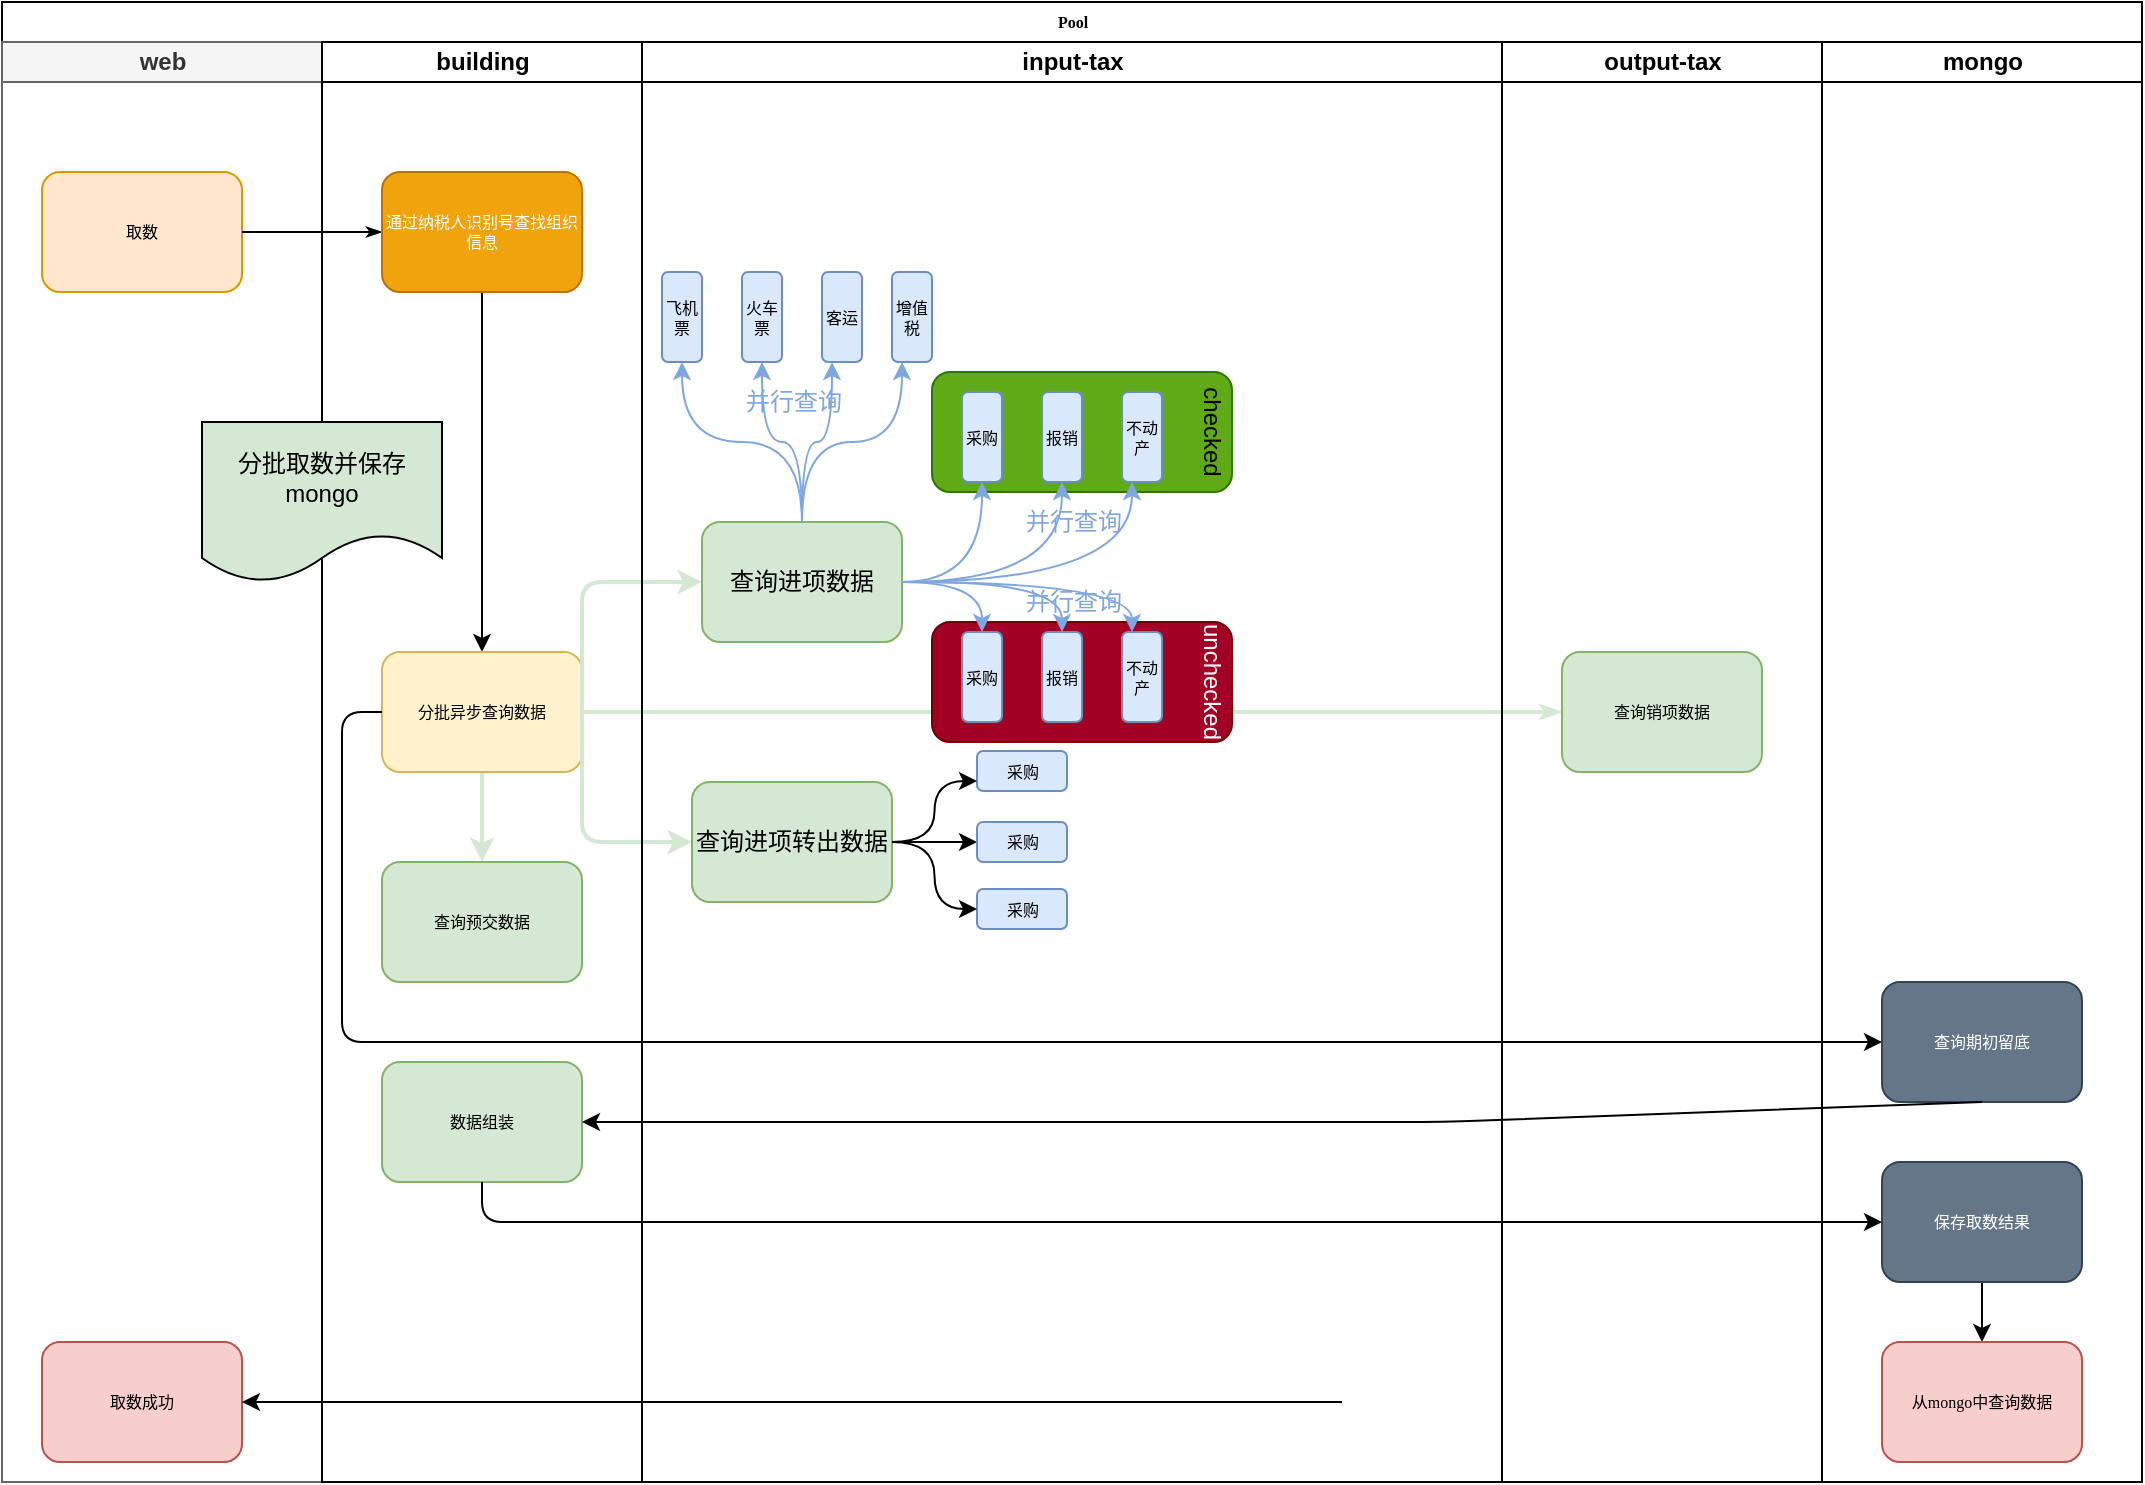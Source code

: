<mxfile version="12.2.7" type="github" pages="1">
  <diagram name="Page-1" id="74e2e168-ea6b-b213-b513-2b3c1d86103e">
    <mxGraphModel dx="1025" dy="540" grid="1" gridSize="10" guides="1" tooltips="1" connect="1" arrows="1" fold="1" page="1" pageScale="1" pageWidth="1100" pageHeight="850" background="#ffffff" math="0" shadow="0">
      <root>
        <mxCell id="0"/>
        <mxCell id="1" parent="0"/>
        <mxCell id="77e6c97f196da883-1" value="Pool" style="swimlane;html=1;childLayout=stackLayout;startSize=20;rounded=0;shadow=0;labelBackgroundColor=none;strokeWidth=1;fontFamily=Verdana;fontSize=8;align=center;" parent="1" vertex="1">
          <mxGeometry x="70" y="50" width="1070" height="740" as="geometry"/>
        </mxCell>
        <mxCell id="77e6c97f196da883-2" value="web" style="swimlane;html=1;startSize=20;fillColor=#f5f5f5;strokeColor=#666666;fontColor=#333333;" parent="77e6c97f196da883-1" vertex="1">
          <mxGeometry y="20" width="160" height="720" as="geometry"/>
        </mxCell>
        <mxCell id="77e6c97f196da883-8" value="取数" style="rounded=1;whiteSpace=wrap;html=1;shadow=0;labelBackgroundColor=none;strokeWidth=1;fontFamily=Verdana;fontSize=8;align=center;fillColor=#ffe6cc;strokeColor=#d79b00;" parent="77e6c97f196da883-2" vertex="1">
          <mxGeometry x="20" y="65" width="100" height="60" as="geometry"/>
        </mxCell>
        <mxCell id="281USdX36rXN7U4N7sBA-3" value="取数成功" style="rounded=1;whiteSpace=wrap;html=1;shadow=0;labelBackgroundColor=none;strokeWidth=1;fontFamily=Verdana;fontSize=8;align=center;fillColor=#f8cecc;strokeColor=#b85450;" parent="77e6c97f196da883-2" vertex="1">
          <mxGeometry x="20" y="650" width="100" height="60" as="geometry"/>
        </mxCell>
        <mxCell id="77e6c97f196da883-26" style="edgeStyle=orthogonalEdgeStyle;rounded=1;html=1;labelBackgroundColor=none;startArrow=none;startFill=0;startSize=5;endArrow=classicThin;endFill=1;endSize=5;jettySize=auto;orthogonalLoop=1;strokeWidth=1;fontFamily=Verdana;fontSize=8" parent="77e6c97f196da883-1" source="77e6c97f196da883-8" target="77e6c97f196da883-11" edge="1">
          <mxGeometry relative="1" as="geometry"/>
        </mxCell>
        <mxCell id="77e6c97f196da883-3" value="building" style="swimlane;html=1;startSize=20;" parent="77e6c97f196da883-1" vertex="1">
          <mxGeometry x="160" y="20" width="160" height="720" as="geometry">
            <mxRectangle x="160" y="20" width="50" height="730" as="alternateBounds"/>
          </mxGeometry>
        </mxCell>
        <mxCell id="nILxPzaiPiFsQDtniwY4-3" value="" style="edgeStyle=orthogonalEdgeStyle;rounded=0;orthogonalLoop=1;jettySize=auto;html=1;" parent="77e6c97f196da883-3" source="77e6c97f196da883-11" target="nILxPzaiPiFsQDtniwY4-2" edge="1">
          <mxGeometry relative="1" as="geometry"/>
        </mxCell>
        <mxCell id="77e6c97f196da883-11" value="通过纳税人识别号查找组织信息" style="rounded=1;whiteSpace=wrap;html=1;shadow=0;labelBackgroundColor=none;strokeWidth=1;fontFamily=Verdana;fontSize=8;align=center;fillColor=#f0a30a;strokeColor=#BD7000;fontColor=#ffffff;" parent="77e6c97f196da883-3" vertex="1">
          <mxGeometry x="30" y="65" width="100" height="60" as="geometry"/>
        </mxCell>
        <mxCell id="nILxPzaiPiFsQDtniwY4-11" value="" style="edgeStyle=orthogonalEdgeStyle;orthogonalLoop=1;jettySize=auto;html=1;curved=1;strokeColor=#D5E8D4;strokeWidth=2;" parent="77e6c97f196da883-3" source="nILxPzaiPiFsQDtniwY4-2" target="nILxPzaiPiFsQDtniwY4-10" edge="1">
          <mxGeometry relative="1" as="geometry"/>
        </mxCell>
        <mxCell id="nILxPzaiPiFsQDtniwY4-2" value="分批异步查询数据" style="rounded=1;whiteSpace=wrap;html=1;shadow=0;labelBackgroundColor=none;strokeWidth=1;fontFamily=Verdana;fontSize=8;align=center;fillColor=#fff2cc;strokeColor=#d6b656;" parent="77e6c97f196da883-3" vertex="1">
          <mxGeometry x="30" y="305" width="100" height="60" as="geometry"/>
        </mxCell>
        <mxCell id="nILxPzaiPiFsQDtniwY4-10" value="查询预交数据" style="rounded=1;whiteSpace=wrap;html=1;shadow=0;labelBackgroundColor=none;strokeWidth=1;fontFamily=Verdana;fontSize=8;align=center;fillColor=#d5e8d4;strokeColor=#82b366;" parent="77e6c97f196da883-3" vertex="1">
          <mxGeometry x="30" y="410" width="100" height="60" as="geometry"/>
        </mxCell>
        <mxCell id="nILxPzaiPiFsQDtniwY4-52" value="数据组装" style="rounded=1;whiteSpace=wrap;html=1;shadow=0;labelBackgroundColor=none;strokeWidth=1;fontFamily=Verdana;fontSize=8;align=center;fillColor=#d5e8d4;strokeColor=#82b366;" parent="77e6c97f196da883-3" vertex="1">
          <mxGeometry x="30" y="510" width="100" height="60" as="geometry"/>
        </mxCell>
        <mxCell id="nILxPzaiPiFsQDtniwY4-66" value="分批取数并保存mongo" style="shape=document;whiteSpace=wrap;html=1;boundedLbl=1;fillColor=#D5E8D4;" parent="77e6c97f196da883-3" vertex="1">
          <mxGeometry x="-60" y="190" width="120" height="80" as="geometry"/>
        </mxCell>
        <mxCell id="nILxPzaiPiFsQDtniwY4-9" value="" style="edgeStyle=orthogonalEdgeStyle;orthogonalLoop=1;jettySize=auto;html=1;exitX=1;exitY=0.5;exitDx=0;exitDy=0;strokeColor=#D5E8D4;strokeWidth=2;rounded=1;" parent="77e6c97f196da883-1" source="nILxPzaiPiFsQDtniwY4-2" target="nILxPzaiPiFsQDtniwY4-8" edge="1">
          <mxGeometry relative="1" as="geometry">
            <Array as="points">
              <mxPoint x="290" y="290"/>
            </Array>
          </mxGeometry>
        </mxCell>
        <mxCell id="nILxPzaiPiFsQDtniwY4-50" value="" style="edgeStyle=orthogonalEdgeStyle;orthogonalLoop=1;jettySize=auto;html=1;entryX=0;entryY=0.5;entryDx=0;entryDy=0;exitX=1;exitY=0.5;exitDx=0;exitDy=0;strokeColor=#D5E8D4;strokeWidth=2;rounded=1;" parent="77e6c97f196da883-1" source="nILxPzaiPiFsQDtniwY4-2" target="nILxPzaiPiFsQDtniwY4-49" edge="1">
          <mxGeometry relative="1" as="geometry">
            <mxPoint x="290" y="320" as="sourcePoint"/>
            <mxPoint x="360" y="265" as="targetPoint"/>
            <Array as="points">
              <mxPoint x="290" y="420"/>
            </Array>
          </mxGeometry>
        </mxCell>
        <mxCell id="77e6c97f196da883-33" style="edgeStyle=orthogonalEdgeStyle;html=1;labelBackgroundColor=none;startArrow=none;startFill=0;startSize=5;endArrow=classicThin;endFill=1;endSize=5;jettySize=auto;orthogonalLoop=1;strokeWidth=2;fontFamily=Verdana;fontSize=8;exitX=1;exitY=0.5;exitDx=0;exitDy=0;curved=1;strokeColor=#D5E8D4;" parent="77e6c97f196da883-1" source="nILxPzaiPiFsQDtniwY4-2" target="77e6c97f196da883-15" edge="1">
          <mxGeometry relative="1" as="geometry">
            <mxPoint x="440" y="290" as="sourcePoint"/>
            <Array as="points">
              <mxPoint x="410" y="355"/>
              <mxPoint x="410" y="355"/>
            </Array>
          </mxGeometry>
        </mxCell>
        <mxCell id="77e6c97f196da883-4" value="input-tax" style="swimlane;html=1;startSize=20;fillColor=#FFFFFF;strokeColor=#000000;" parent="77e6c97f196da883-1" vertex="1">
          <mxGeometry x="320" y="20" width="430" height="720" as="geometry"/>
        </mxCell>
        <mxCell id="tmZRQzkdnRljVJp-DkMv-11" value="" style="rounded=1;whiteSpace=wrap;html=1;fillColor=#60a917;strokeColor=#2D7600;fontColor=#ffffff;" vertex="1" parent="77e6c97f196da883-4">
          <mxGeometry x="145" y="165" width="150" height="60" as="geometry"/>
        </mxCell>
        <mxCell id="nILxPzaiPiFsQDtniwY4-13" value="" style="edgeStyle=orthogonalEdgeStyle;orthogonalLoop=1;jettySize=auto;html=1;shadow=0;comic=0;strokeColor=#7EA6E0;curved=1;" parent="77e6c97f196da883-4" source="nILxPzaiPiFsQDtniwY4-8" target="nILxPzaiPiFsQDtniwY4-12" edge="1">
          <mxGeometry relative="1" as="geometry"/>
        </mxCell>
        <mxCell id="nILxPzaiPiFsQDtniwY4-8" value="&lt;font style=&quot;font-size: 12px&quot;&gt;查询进项数据&lt;/font&gt;" style="rounded=1;whiteSpace=wrap;html=1;shadow=0;labelBackgroundColor=none;strokeWidth=1;fontFamily=Verdana;fontSize=8;align=center;fillColor=#d5e8d4;strokeColor=#82b366;" parent="77e6c97f196da883-4" vertex="1">
          <mxGeometry x="30" y="240" width="100" height="60" as="geometry"/>
        </mxCell>
        <mxCell id="nILxPzaiPiFsQDtniwY4-12" value="飞机票" style="rounded=1;whiteSpace=wrap;html=1;shadow=0;labelBackgroundColor=none;strokeWidth=1;fontFamily=Verdana;fontSize=8;align=center;fillColor=#dae8fc;strokeColor=#6c8ebf;direction=east;" parent="77e6c97f196da883-4" vertex="1">
          <mxGeometry x="10" y="115" width="20" height="45" as="geometry"/>
        </mxCell>
        <mxCell id="nILxPzaiPiFsQDtniwY4-36" value="火车票" style="rounded=1;whiteSpace=wrap;html=1;shadow=0;labelBackgroundColor=none;strokeWidth=1;fontFamily=Verdana;fontSize=8;align=center;fillColor=#dae8fc;strokeColor=#6c8ebf;direction=east;" parent="77e6c97f196da883-4" vertex="1">
          <mxGeometry x="50" y="115" width="20" height="45" as="geometry"/>
        </mxCell>
        <mxCell id="nILxPzaiPiFsQDtniwY4-38" value="客运" style="rounded=1;whiteSpace=wrap;html=1;shadow=0;labelBackgroundColor=none;strokeWidth=1;fontFamily=Verdana;fontSize=8;align=center;fillColor=#dae8fc;strokeColor=#6c8ebf;direction=east;" parent="77e6c97f196da883-4" vertex="1">
          <mxGeometry x="90" y="115" width="20" height="45" as="geometry"/>
        </mxCell>
        <mxCell id="nILxPzaiPiFsQDtniwY4-41" value="增值税" style="rounded=1;whiteSpace=wrap;html=1;shadow=0;labelBackgroundColor=none;strokeWidth=1;fontFamily=Verdana;fontSize=8;align=center;fillColor=#dae8fc;strokeColor=#6c8ebf;direction=east;" parent="77e6c97f196da883-4" vertex="1">
          <mxGeometry x="125" y="115" width="20" height="45" as="geometry"/>
        </mxCell>
        <mxCell id="nILxPzaiPiFsQDtniwY4-43" value="" style="edgeStyle=orthogonalEdgeStyle;orthogonalLoop=1;jettySize=auto;html=1;shadow=0;comic=0;strokeColor=#7EA6E0;curved=1;exitX=0.5;exitY=0;exitDx=0;exitDy=0;entryX=0.25;entryY=1;entryDx=0;entryDy=0;" parent="77e6c97f196da883-4" source="nILxPzaiPiFsQDtniwY4-8" target="nILxPzaiPiFsQDtniwY4-41" edge="1">
          <mxGeometry relative="1" as="geometry">
            <mxPoint x="90" y="275" as="sourcePoint"/>
            <mxPoint x="140" y="160" as="targetPoint"/>
          </mxGeometry>
        </mxCell>
        <mxCell id="nILxPzaiPiFsQDtniwY4-44" value="" style="edgeStyle=orthogonalEdgeStyle;orthogonalLoop=1;jettySize=auto;html=1;shadow=0;comic=0;strokeColor=#7EA6E0;curved=1;entryX=0.5;entryY=1;entryDx=0;entryDy=0;" parent="77e6c97f196da883-4" source="nILxPzaiPiFsQDtniwY4-8" target="nILxPzaiPiFsQDtniwY4-36" edge="1">
          <mxGeometry relative="1" as="geometry">
            <mxPoint x="90" y="275" as="sourcePoint"/>
            <mxPoint x="30" y="352" as="targetPoint"/>
          </mxGeometry>
        </mxCell>
        <mxCell id="nILxPzaiPiFsQDtniwY4-45" value="" style="edgeStyle=orthogonalEdgeStyle;orthogonalLoop=1;jettySize=auto;html=1;shadow=0;comic=0;strokeColor=#7EA6E0;curved=1;entryX=0.25;entryY=1;entryDx=0;entryDy=0;exitX=0.5;exitY=0;exitDx=0;exitDy=0;" parent="77e6c97f196da883-4" source="nILxPzaiPiFsQDtniwY4-8" target="nILxPzaiPiFsQDtniwY4-38" edge="1">
          <mxGeometry relative="1" as="geometry">
            <mxPoint x="80" y="350" as="sourcePoint"/>
            <mxPoint x="40" y="362" as="targetPoint"/>
          </mxGeometry>
        </mxCell>
        <mxCell id="nILxPzaiPiFsQDtniwY4-46" value="&lt;font color=&quot;#7ea6e0&quot;&gt;并行查询&lt;/font&gt;" style="text;html=1;resizable=0;points=[];autosize=1;align=left;verticalAlign=top;spacingTop=-4;" parent="77e6c97f196da883-4" vertex="1">
          <mxGeometry x="50" y="170" width="60" height="20" as="geometry"/>
        </mxCell>
        <mxCell id="tmZRQzkdnRljVJp-DkMv-39" value="" style="edgeStyle=orthogonalEdgeStyle;rounded=0;orthogonalLoop=1;jettySize=auto;html=1;fontColor=#FFFFFF;" edge="1" parent="77e6c97f196da883-4" source="nILxPzaiPiFsQDtniwY4-49" target="tmZRQzkdnRljVJp-DkMv-37">
          <mxGeometry relative="1" as="geometry"/>
        </mxCell>
        <mxCell id="nILxPzaiPiFsQDtniwY4-49" value="&lt;font style=&quot;font-size: 12px&quot;&gt;查询进项转出数据&lt;/font&gt;" style="rounded=1;whiteSpace=wrap;html=1;shadow=0;labelBackgroundColor=none;strokeWidth=1;fontFamily=Verdana;fontSize=8;align=center;fillColor=#d5e8d4;strokeColor=#82b366;" parent="77e6c97f196da883-4" vertex="1">
          <mxGeometry x="25" y="370" width="100" height="60" as="geometry"/>
        </mxCell>
        <mxCell id="tmZRQzkdnRljVJp-DkMv-1" value="" style="edgeStyle=orthogonalEdgeStyle;orthogonalLoop=1;jettySize=auto;html=1;shadow=0;comic=0;strokeColor=#7EA6E0;curved=1;" edge="1" parent="77e6c97f196da883-4" target="tmZRQzkdnRljVJp-DkMv-2" source="nILxPzaiPiFsQDtniwY4-8">
          <mxGeometry relative="1" as="geometry">
            <mxPoint x="215" y="300" as="sourcePoint"/>
          </mxGeometry>
        </mxCell>
        <mxCell id="tmZRQzkdnRljVJp-DkMv-2" value="采购" style="rounded=1;whiteSpace=wrap;html=1;shadow=0;labelBackgroundColor=none;strokeWidth=1;fontFamily=Verdana;fontSize=8;align=center;fillColor=#dae8fc;strokeColor=#6c8ebf;direction=east;" vertex="1" parent="77e6c97f196da883-4">
          <mxGeometry x="160" y="175" width="20" height="45" as="geometry"/>
        </mxCell>
        <mxCell id="tmZRQzkdnRljVJp-DkMv-3" value="报销" style="rounded=1;whiteSpace=wrap;html=1;shadow=0;labelBackgroundColor=none;strokeWidth=1;fontFamily=Verdana;fontSize=8;align=center;fillColor=#dae8fc;strokeColor=#6c8ebf;direction=east;" vertex="1" parent="77e6c97f196da883-4">
          <mxGeometry x="200" y="175" width="20" height="45" as="geometry"/>
        </mxCell>
        <mxCell id="tmZRQzkdnRljVJp-DkMv-4" value="不动产" style="rounded=1;whiteSpace=wrap;html=1;shadow=0;labelBackgroundColor=none;strokeWidth=1;fontFamily=Verdana;fontSize=8;align=center;fillColor=#dae8fc;strokeColor=#6c8ebf;direction=east;" vertex="1" parent="77e6c97f196da883-4">
          <mxGeometry x="240" y="175" width="20" height="45" as="geometry"/>
        </mxCell>
        <mxCell id="tmZRQzkdnRljVJp-DkMv-7" value="" style="edgeStyle=orthogonalEdgeStyle;orthogonalLoop=1;jettySize=auto;html=1;shadow=0;comic=0;strokeColor=#7EA6E0;curved=1;entryX=0.5;entryY=1;entryDx=0;entryDy=0;" edge="1" parent="77e6c97f196da883-4" target="tmZRQzkdnRljVJp-DkMv-3" source="nILxPzaiPiFsQDtniwY4-8">
          <mxGeometry relative="1" as="geometry">
            <mxPoint x="215" y="300" as="sourcePoint"/>
            <mxPoint x="-225" y="342" as="targetPoint"/>
          </mxGeometry>
        </mxCell>
        <mxCell id="tmZRQzkdnRljVJp-DkMv-8" value="" style="edgeStyle=orthogonalEdgeStyle;orthogonalLoop=1;jettySize=auto;html=1;shadow=0;comic=0;strokeColor=#7EA6E0;curved=1;entryX=0.25;entryY=1;entryDx=0;entryDy=0;" edge="1" parent="77e6c97f196da883-4" target="tmZRQzkdnRljVJp-DkMv-4" source="nILxPzaiPiFsQDtniwY4-8">
          <mxGeometry relative="1" as="geometry">
            <mxPoint x="215" y="300" as="sourcePoint"/>
            <mxPoint x="-215" y="352" as="targetPoint"/>
          </mxGeometry>
        </mxCell>
        <mxCell id="tmZRQzkdnRljVJp-DkMv-9" value="&lt;font color=&quot;#7ea6e0&quot;&gt;并行查询&lt;/font&gt;" style="text;html=1;resizable=0;points=[];autosize=1;align=left;verticalAlign=top;spacingTop=-4;" vertex="1" parent="77e6c97f196da883-4">
          <mxGeometry x="190" y="230" width="60" height="20" as="geometry"/>
        </mxCell>
        <mxCell id="tmZRQzkdnRljVJp-DkMv-12" value="checked" style="text;html=1;strokeColor=none;fillColor=none;align=center;verticalAlign=middle;whiteSpace=wrap;rounded=0;direction=north;rotation=90;" vertex="1" parent="77e6c97f196da883-4">
          <mxGeometry x="275" y="190" width="20" height="10" as="geometry"/>
        </mxCell>
        <mxCell id="tmZRQzkdnRljVJp-DkMv-23" value="" style="rounded=1;whiteSpace=wrap;html=1;fillColor=#a20025;strokeColor=#6F0000;fontColor=#ffffff;" vertex="1" parent="77e6c97f196da883-4">
          <mxGeometry x="145" y="290" width="150" height="60" as="geometry"/>
        </mxCell>
        <mxCell id="tmZRQzkdnRljVJp-DkMv-24" value="" style="edgeStyle=orthogonalEdgeStyle;orthogonalLoop=1;jettySize=auto;html=1;shadow=0;comic=0;strokeColor=#7EA6E0;curved=1;entryX=0.5;entryY=0;entryDx=0;entryDy=0;" edge="1" parent="77e6c97f196da883-4" target="tmZRQzkdnRljVJp-DkMv-25" source="nILxPzaiPiFsQDtniwY4-8">
          <mxGeometry relative="1" as="geometry">
            <mxPoint x="145" y="390" as="sourcePoint"/>
          </mxGeometry>
        </mxCell>
        <mxCell id="tmZRQzkdnRljVJp-DkMv-25" value="采购" style="rounded=1;whiteSpace=wrap;html=1;shadow=0;labelBackgroundColor=none;strokeWidth=1;fontFamily=Verdana;fontSize=8;align=center;fillColor=#dae8fc;strokeColor=#6c8ebf;direction=east;" vertex="1" parent="77e6c97f196da883-4">
          <mxGeometry x="160" y="295" width="20" height="45" as="geometry"/>
        </mxCell>
        <mxCell id="tmZRQzkdnRljVJp-DkMv-26" value="报销" style="rounded=1;whiteSpace=wrap;html=1;shadow=0;labelBackgroundColor=none;strokeWidth=1;fontFamily=Verdana;fontSize=8;align=center;fillColor=#dae8fc;strokeColor=#6c8ebf;direction=east;" vertex="1" parent="77e6c97f196da883-4">
          <mxGeometry x="200" y="295" width="20" height="45" as="geometry"/>
        </mxCell>
        <mxCell id="tmZRQzkdnRljVJp-DkMv-27" value="不动产" style="rounded=1;whiteSpace=wrap;html=1;shadow=0;labelBackgroundColor=none;strokeWidth=1;fontFamily=Verdana;fontSize=8;align=center;fillColor=#dae8fc;strokeColor=#6c8ebf;direction=east;" vertex="1" parent="77e6c97f196da883-4">
          <mxGeometry x="240" y="295" width="20" height="45" as="geometry"/>
        </mxCell>
        <mxCell id="tmZRQzkdnRljVJp-DkMv-28" value="" style="edgeStyle=orthogonalEdgeStyle;orthogonalLoop=1;jettySize=auto;html=1;shadow=0;comic=0;strokeColor=#7EA6E0;curved=1;entryX=0.5;entryY=0;entryDx=0;entryDy=0;" edge="1" parent="77e6c97f196da883-4" target="tmZRQzkdnRljVJp-DkMv-26">
          <mxGeometry relative="1" as="geometry">
            <mxPoint x="140" y="270" as="sourcePoint"/>
            <mxPoint x="-600" y="392" as="targetPoint"/>
            <Array as="points">
              <mxPoint x="210" y="270"/>
            </Array>
          </mxGeometry>
        </mxCell>
        <mxCell id="tmZRQzkdnRljVJp-DkMv-29" value="" style="edgeStyle=orthogonalEdgeStyle;orthogonalLoop=1;jettySize=auto;html=1;shadow=0;comic=0;strokeColor=#7EA6E0;curved=1;entryX=0.25;entryY=0;entryDx=0;entryDy=0;" edge="1" parent="77e6c97f196da883-4" target="tmZRQzkdnRljVJp-DkMv-27" source="nILxPzaiPiFsQDtniwY4-8">
          <mxGeometry relative="1" as="geometry">
            <mxPoint x="140" y="260" as="sourcePoint"/>
            <mxPoint x="-590" y="402" as="targetPoint"/>
          </mxGeometry>
        </mxCell>
        <mxCell id="tmZRQzkdnRljVJp-DkMv-30" value="&lt;font color=&quot;#7ea6e0&quot;&gt;并行查询&lt;/font&gt;" style="text;html=1;resizable=0;points=[];autosize=1;align=left;verticalAlign=top;spacingTop=-4;" vertex="1" parent="77e6c97f196da883-4">
          <mxGeometry x="190" y="270" width="60" height="20" as="geometry"/>
        </mxCell>
        <mxCell id="tmZRQzkdnRljVJp-DkMv-31" value="unchecked" style="text;html=1;strokeColor=none;fillColor=none;align=center;verticalAlign=middle;whiteSpace=wrap;rounded=0;direction=north;rotation=90;fontColor=#FFFFFF;" vertex="1" parent="77e6c97f196da883-4">
          <mxGeometry x="275" y="315" width="20" height="10" as="geometry"/>
        </mxCell>
        <mxCell id="tmZRQzkdnRljVJp-DkMv-36" value="采购" style="rounded=1;whiteSpace=wrap;html=1;shadow=0;labelBackgroundColor=none;strokeWidth=1;fontFamily=Verdana;fontSize=8;align=center;fillColor=#dae8fc;strokeColor=#6c8ebf;direction=south;" vertex="1" parent="77e6c97f196da883-4">
          <mxGeometry x="167.5" y="423.5" width="45" height="20" as="geometry"/>
        </mxCell>
        <mxCell id="tmZRQzkdnRljVJp-DkMv-37" value="采购" style="rounded=1;whiteSpace=wrap;html=1;shadow=0;labelBackgroundColor=none;strokeWidth=1;fontFamily=Verdana;fontSize=8;align=center;fillColor=#dae8fc;strokeColor=#6c8ebf;direction=south;" vertex="1" parent="77e6c97f196da883-4">
          <mxGeometry x="167.5" y="390" width="45" height="20" as="geometry"/>
        </mxCell>
        <mxCell id="tmZRQzkdnRljVJp-DkMv-38" value="采购" style="rounded=1;whiteSpace=wrap;html=1;shadow=0;labelBackgroundColor=none;strokeWidth=1;fontFamily=Verdana;fontSize=8;align=center;fillColor=#dae8fc;strokeColor=#6c8ebf;direction=south;" vertex="1" parent="77e6c97f196da883-4">
          <mxGeometry x="167.5" y="354.5" width="45" height="20" as="geometry"/>
        </mxCell>
        <mxCell id="tmZRQzkdnRljVJp-DkMv-40" value="" style="edgeStyle=orthogonalEdgeStyle;orthogonalLoop=1;jettySize=auto;html=1;fontColor=#FFFFFF;exitX=1;exitY=0.5;exitDx=0;exitDy=0;entryX=0.5;entryY=1;entryDx=0;entryDy=0;curved=1;" edge="1" parent="77e6c97f196da883-4" source="nILxPzaiPiFsQDtniwY4-49" target="tmZRQzkdnRljVJp-DkMv-36">
          <mxGeometry relative="1" as="geometry">
            <mxPoint x="135" y="410" as="sourcePoint"/>
            <mxPoint x="177.5" y="410" as="targetPoint"/>
          </mxGeometry>
        </mxCell>
        <mxCell id="tmZRQzkdnRljVJp-DkMv-41" value="" style="edgeStyle=orthogonalEdgeStyle;orthogonalLoop=1;jettySize=auto;html=1;fontColor=#FFFFFF;exitX=1;exitY=0.5;exitDx=0;exitDy=0;entryX=0.75;entryY=1;entryDx=0;entryDy=0;curved=1;" edge="1" parent="77e6c97f196da883-4" source="nILxPzaiPiFsQDtniwY4-49" target="tmZRQzkdnRljVJp-DkMv-38">
          <mxGeometry relative="1" as="geometry">
            <mxPoint x="135" y="410" as="sourcePoint"/>
            <mxPoint x="177.5" y="410" as="targetPoint"/>
          </mxGeometry>
        </mxCell>
        <mxCell id="77e6c97f196da883-5" value="output-tax" style="swimlane;html=1;startSize=20;" parent="77e6c97f196da883-1" vertex="1">
          <mxGeometry x="750" y="20" width="160" height="720" as="geometry"/>
        </mxCell>
        <mxCell id="77e6c97f196da883-15" value="查询销项数据" style="rounded=1;whiteSpace=wrap;html=1;shadow=0;labelBackgroundColor=none;strokeWidth=1;fontFamily=Verdana;fontSize=8;align=center;fillColor=#d5e8d4;strokeColor=#82b366;" parent="77e6c97f196da883-5" vertex="1">
          <mxGeometry x="30" y="305" width="100" height="60" as="geometry"/>
        </mxCell>
        <mxCell id="281USdX36rXN7U4N7sBA-5" value="" style="edgeStyle=orthogonalEdgeStyle;rounded=1;comic=0;orthogonalLoop=1;jettySize=auto;html=1;shadow=0;strokeColor=#000000;strokeWidth=1;" parent="77e6c97f196da883-1" edge="1">
          <mxGeometry relative="1" as="geometry">
            <mxPoint x="670" y="700" as="sourcePoint"/>
            <mxPoint x="120" y="700" as="targetPoint"/>
            <Array as="points">
              <mxPoint x="670" y="700"/>
              <mxPoint x="120" y="700"/>
            </Array>
          </mxGeometry>
        </mxCell>
        <mxCell id="nILxPzaiPiFsQDtniwY4-58" value="mongo" style="swimlane;html=1;startSize=20;" parent="77e6c97f196da883-1" vertex="1">
          <mxGeometry x="910" y="20" width="160" height="720" as="geometry"/>
        </mxCell>
        <mxCell id="nILxPzaiPiFsQDtniwY4-59" value="查询期初留底" style="rounded=1;whiteSpace=wrap;html=1;shadow=0;labelBackgroundColor=none;strokeWidth=1;fontFamily=Verdana;fontSize=8;align=center;fillColor=#647687;strokeColor=#314354;fontColor=#ffffff;" parent="nILxPzaiPiFsQDtniwY4-58" vertex="1">
          <mxGeometry x="30" y="470" width="100" height="60" as="geometry"/>
        </mxCell>
        <mxCell id="281USdX36rXN7U4N7sBA-6" value="" style="edgeStyle=orthogonalEdgeStyle;rounded=1;comic=0;orthogonalLoop=1;jettySize=auto;html=1;shadow=0;strokeColor=#000000;strokeWidth=1;" parent="nILxPzaiPiFsQDtniwY4-58" source="nILxPzaiPiFsQDtniwY4-62" target="281USdX36rXN7U4N7sBA-1" edge="1">
          <mxGeometry relative="1" as="geometry"/>
        </mxCell>
        <mxCell id="nILxPzaiPiFsQDtniwY4-62" value="保存取数结果" style="rounded=1;whiteSpace=wrap;html=1;shadow=0;labelBackgroundColor=none;strokeWidth=1;fontFamily=Verdana;fontSize=8;align=center;fillColor=#647687;strokeColor=#314354;fontColor=#ffffff;" parent="nILxPzaiPiFsQDtniwY4-58" vertex="1">
          <mxGeometry x="30" y="560" width="100" height="60" as="geometry"/>
        </mxCell>
        <mxCell id="281USdX36rXN7U4N7sBA-1" value="从mongo中查询数据" style="rounded=1;whiteSpace=wrap;html=1;shadow=0;labelBackgroundColor=none;strokeWidth=1;fontFamily=Verdana;fontSize=8;align=center;fillColor=#f8cecc;strokeColor=#b85450;" parent="nILxPzaiPiFsQDtniwY4-58" vertex="1">
          <mxGeometry x="30" y="650" width="100" height="60" as="geometry"/>
        </mxCell>
        <mxCell id="nILxPzaiPiFsQDtniwY4-53" value="" style="endArrow=classic;html=1;shadow=0;strokeColor=#000000;strokeWidth=1;exitX=0;exitY=0.5;exitDx=0;exitDy=0;" parent="77e6c97f196da883-1" source="nILxPzaiPiFsQDtniwY4-2" target="nILxPzaiPiFsQDtniwY4-59" edge="1">
          <mxGeometry width="50" height="50" relative="1" as="geometry">
            <mxPoint y="810" as="sourcePoint"/>
            <mxPoint x="50" y="760" as="targetPoint"/>
            <Array as="points">
              <mxPoint x="170" y="355"/>
              <mxPoint x="170" y="520"/>
            </Array>
          </mxGeometry>
        </mxCell>
        <mxCell id="nILxPzaiPiFsQDtniwY4-61" value="" style="endArrow=classic;html=1;shadow=0;strokeColor=#000000;strokeWidth=1;exitX=0.5;exitY=1;exitDx=0;exitDy=0;" parent="77e6c97f196da883-1" source="nILxPzaiPiFsQDtniwY4-59" target="nILxPzaiPiFsQDtniwY4-52" edge="1">
          <mxGeometry width="50" height="50" relative="1" as="geometry">
            <mxPoint y="820" as="sourcePoint"/>
            <mxPoint x="50" y="770" as="targetPoint"/>
            <Array as="points">
              <mxPoint x="720" y="560"/>
            </Array>
          </mxGeometry>
        </mxCell>
        <mxCell id="nILxPzaiPiFsQDtniwY4-63" value="" style="endArrow=classic;html=1;shadow=0;strokeColor=#000000;strokeWidth=1;exitX=0.5;exitY=1;exitDx=0;exitDy=0;entryX=0;entryY=0.5;entryDx=0;entryDy=0;" parent="77e6c97f196da883-1" source="nILxPzaiPiFsQDtniwY4-52" target="nILxPzaiPiFsQDtniwY4-62" edge="1">
          <mxGeometry width="50" height="50" relative="1" as="geometry">
            <mxPoint y="820" as="sourcePoint"/>
            <mxPoint x="50" y="770" as="targetPoint"/>
            <Array as="points">
              <mxPoint x="240" y="610"/>
            </Array>
          </mxGeometry>
        </mxCell>
      </root>
    </mxGraphModel>
  </diagram>
</mxfile>
